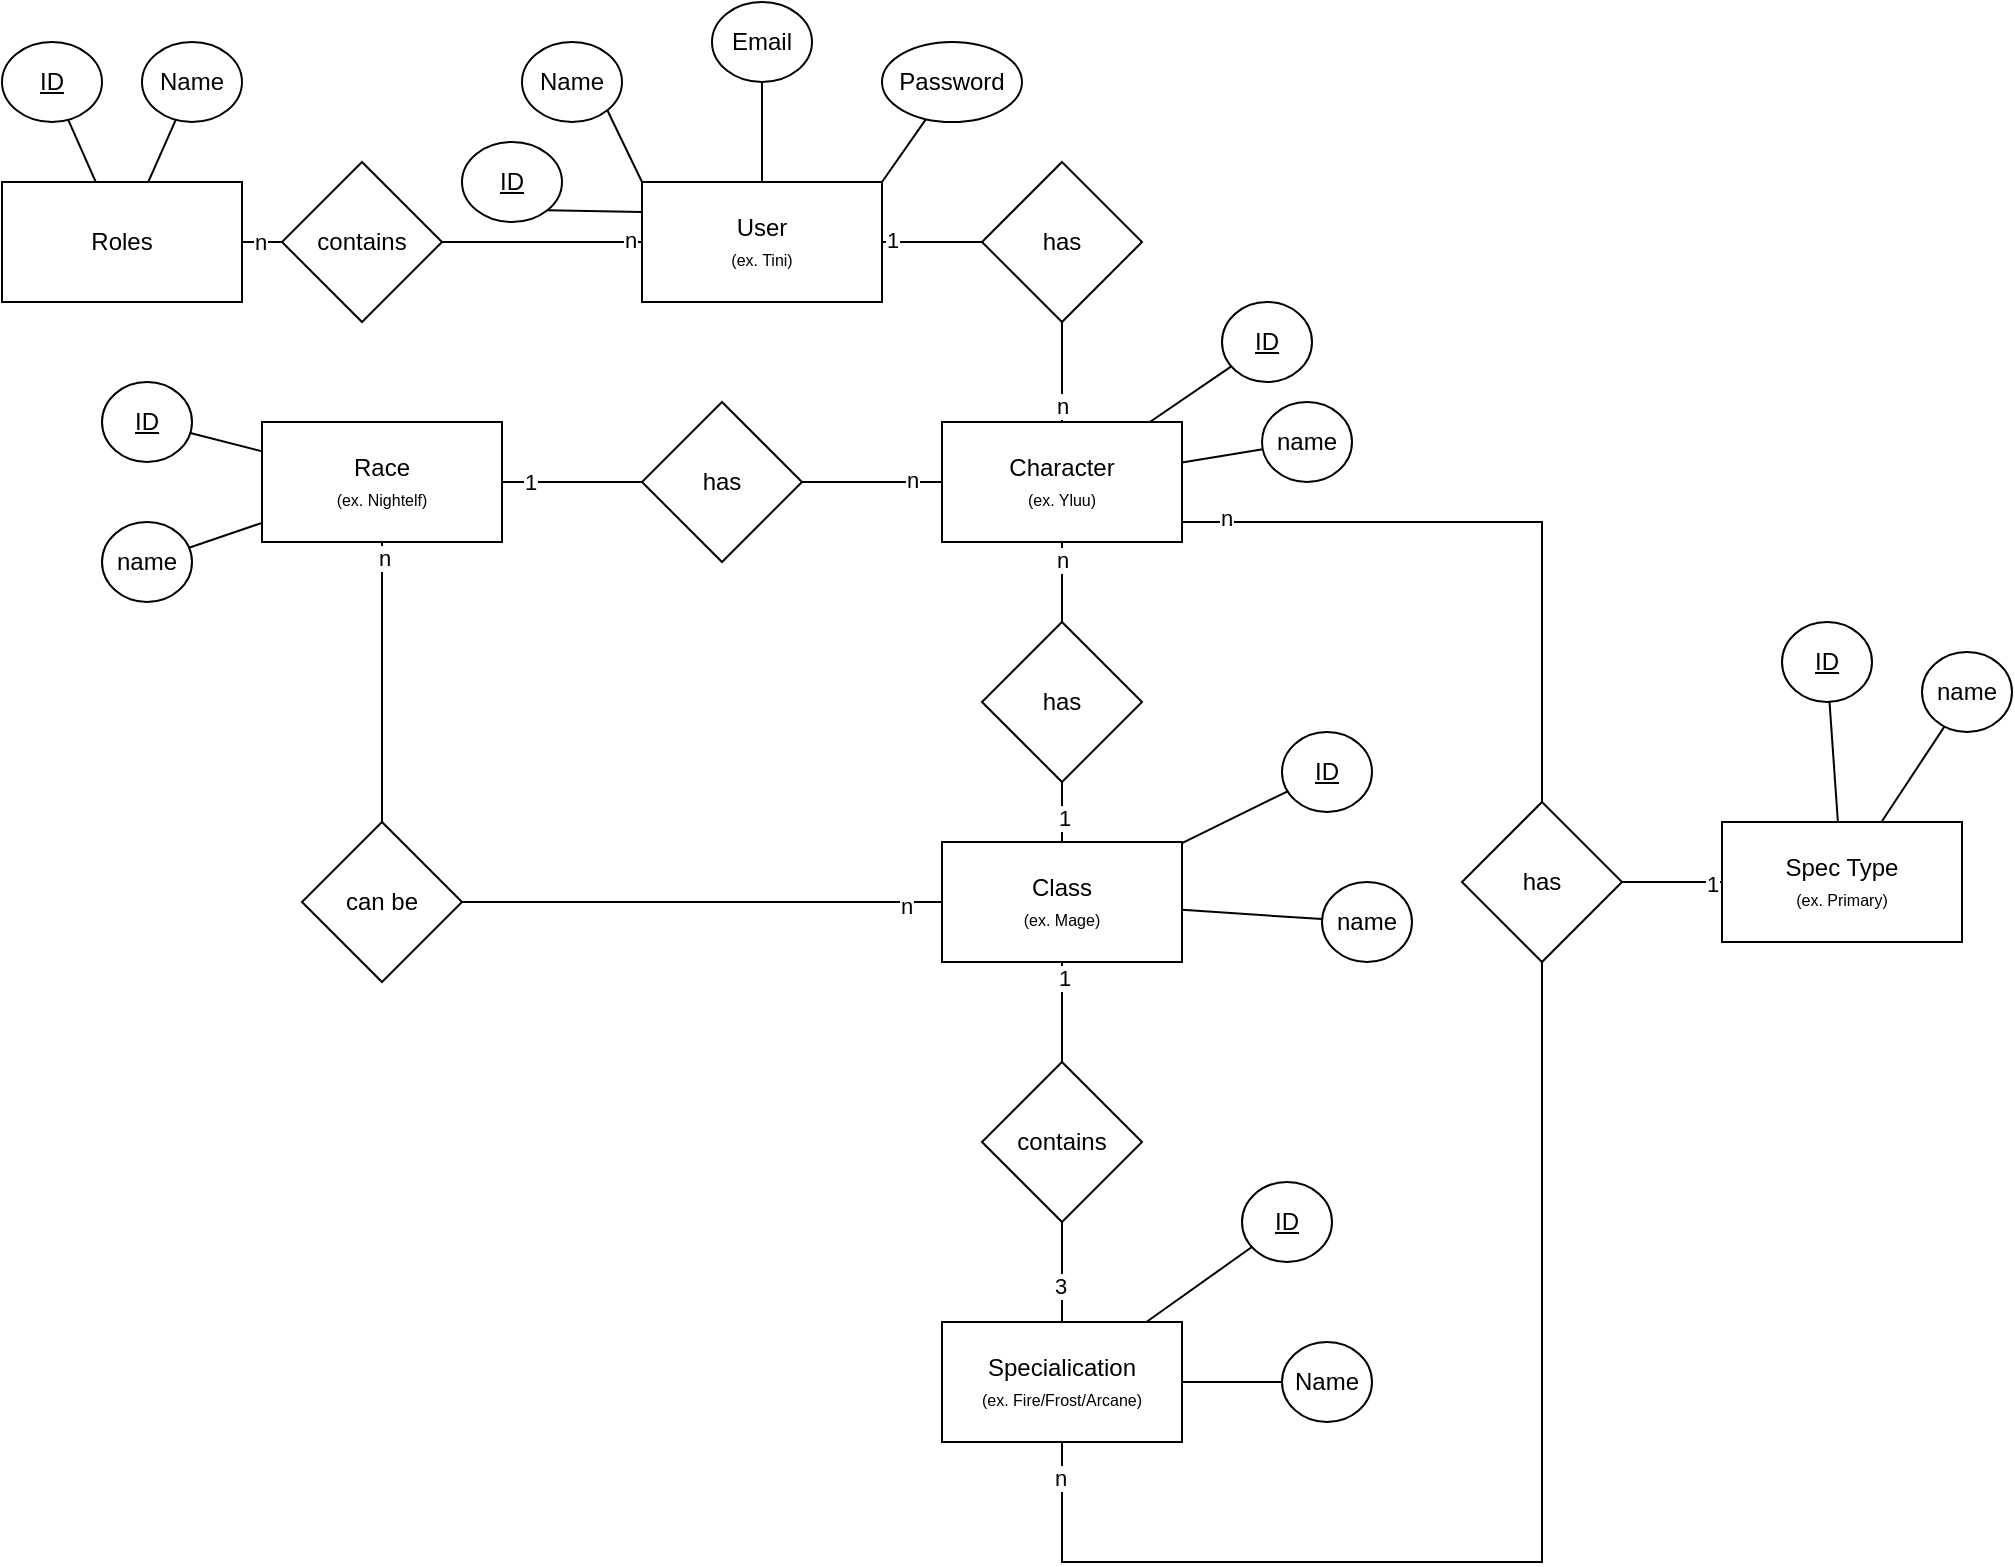 <mxfile version="14.8.3" type="github">
  <diagram id="JB6615kzIFy8jRR4zf9I" name="Page-1">
    <mxGraphModel dx="678" dy="660" grid="1" gridSize="10" guides="1" tooltips="1" connect="1" arrows="1" fold="1" page="1" pageScale="1" pageWidth="850" pageHeight="1100" math="0" shadow="0">
      <root>
        <mxCell id="0" />
        <mxCell id="1" parent="0" />
        <mxCell id="i0beeNznbnjG34a0zRB_-55" style="rounded=0;orthogonalLoop=1;jettySize=auto;html=1;startArrow=none;startFill=0;endArrow=none;endFill=0;" edge="1" parent="1" source="i0beeNznbnjG34a0zRB_-2" target="i0beeNznbnjG34a0zRB_-54">
          <mxGeometry relative="1" as="geometry" />
        </mxCell>
        <mxCell id="i0beeNznbnjG34a0zRB_-57" style="edgeStyle=none;rounded=0;orthogonalLoop=1;jettySize=auto;html=1;startArrow=none;startFill=0;endArrow=none;endFill=0;" edge="1" parent="1" source="i0beeNznbnjG34a0zRB_-2" target="i0beeNznbnjG34a0zRB_-56">
          <mxGeometry relative="1" as="geometry" />
        </mxCell>
        <mxCell id="i0beeNznbnjG34a0zRB_-61" style="edgeStyle=orthogonalEdgeStyle;rounded=0;orthogonalLoop=1;jettySize=auto;html=1;startArrow=none;startFill=0;endArrow=none;endFill=0;" edge="1" parent="1" source="i0beeNznbnjG34a0zRB_-2" target="i0beeNznbnjG34a0zRB_-60">
          <mxGeometry relative="1" as="geometry" />
        </mxCell>
        <mxCell id="i0beeNznbnjG34a0zRB_-63" value="n" style="edgeLabel;html=1;align=center;verticalAlign=middle;resizable=0;points=[];" vertex="1" connectable="0" parent="i0beeNznbnjG34a0zRB_-61">
          <mxGeometry x="-0.543" relative="1" as="geometry">
            <mxPoint as="offset" />
          </mxGeometry>
        </mxCell>
        <mxCell id="i0beeNznbnjG34a0zRB_-121" style="edgeStyle=orthogonalEdgeStyle;rounded=0;orthogonalLoop=1;jettySize=auto;html=1;startArrow=none;startFill=0;endArrow=none;endFill=0;" edge="1" parent="1" source="i0beeNznbnjG34a0zRB_-2" target="i0beeNznbnjG34a0zRB_-119">
          <mxGeometry relative="1" as="geometry">
            <Array as="points">
              <mxPoint x="840" y="400" />
            </Array>
          </mxGeometry>
        </mxCell>
        <mxCell id="i0beeNznbnjG34a0zRB_-125" value="n" style="edgeLabel;html=1;align=center;verticalAlign=middle;resizable=0;points=[];" vertex="1" connectable="0" parent="i0beeNznbnjG34a0zRB_-121">
          <mxGeometry x="-0.864" y="2" relative="1" as="geometry">
            <mxPoint as="offset" />
          </mxGeometry>
        </mxCell>
        <mxCell id="i0beeNznbnjG34a0zRB_-2" value="Character&lt;br&gt;&lt;font style=&quot;font-size: 8px&quot;&gt;(ex. Yluu)&lt;/font&gt;" style="rounded=0;whiteSpace=wrap;html=1;" vertex="1" parent="1">
          <mxGeometry x="540" y="350" width="120" height="60" as="geometry" />
        </mxCell>
        <mxCell id="i0beeNznbnjG34a0zRB_-29" style="edgeStyle=orthogonalEdgeStyle;rounded=0;orthogonalLoop=1;jettySize=auto;html=1;startArrow=none;startFill=0;endArrow=none;endFill=0;" edge="1" parent="1" source="i0beeNznbnjG34a0zRB_-27" target="i0beeNznbnjG34a0zRB_-2">
          <mxGeometry relative="1" as="geometry" />
        </mxCell>
        <mxCell id="i0beeNznbnjG34a0zRB_-30" value="n" style="edgeLabel;html=1;align=center;verticalAlign=middle;resizable=0;points=[];" vertex="1" connectable="0" parent="i0beeNznbnjG34a0zRB_-29">
          <mxGeometry x="0.682" relative="1" as="geometry">
            <mxPoint as="offset" />
          </mxGeometry>
        </mxCell>
        <mxCell id="i0beeNznbnjG34a0zRB_-27" value="has" style="rhombus;whiteSpace=wrap;html=1;" vertex="1" parent="1">
          <mxGeometry x="560" y="220" width="80" height="80" as="geometry" />
        </mxCell>
        <mxCell id="i0beeNznbnjG34a0zRB_-28" style="edgeStyle=orthogonalEdgeStyle;rounded=0;orthogonalLoop=1;jettySize=auto;html=1;startArrow=none;startFill=0;endArrow=none;endFill=0;" edge="1" parent="1" source="i0beeNznbnjG34a0zRB_-1" target="i0beeNznbnjG34a0zRB_-27">
          <mxGeometry relative="1" as="geometry" />
        </mxCell>
        <mxCell id="i0beeNznbnjG34a0zRB_-31" value="1" style="edgeLabel;html=1;align=center;verticalAlign=middle;resizable=0;points=[];" vertex="1" connectable="0" parent="i0beeNznbnjG34a0zRB_-28">
          <mxGeometry x="-0.827" y="1" relative="1" as="geometry">
            <mxPoint as="offset" />
          </mxGeometry>
        </mxCell>
        <mxCell id="i0beeNznbnjG34a0zRB_-54" value="ID" style="ellipse;whiteSpace=wrap;html=1;fontStyle=4" vertex="1" parent="1">
          <mxGeometry x="680" y="290" width="45" height="40" as="geometry" />
        </mxCell>
        <mxCell id="i0beeNznbnjG34a0zRB_-56" value="name" style="ellipse;whiteSpace=wrap;html=1;" vertex="1" parent="1">
          <mxGeometry x="700" y="340" width="45" height="40" as="geometry" />
        </mxCell>
        <mxCell id="i0beeNznbnjG34a0zRB_-62" style="edgeStyle=orthogonalEdgeStyle;rounded=0;orthogonalLoop=1;jettySize=auto;html=1;startArrow=none;startFill=0;endArrow=none;endFill=0;" edge="1" parent="1" source="i0beeNznbnjG34a0zRB_-59" target="i0beeNznbnjG34a0zRB_-60">
          <mxGeometry relative="1" as="geometry" />
        </mxCell>
        <mxCell id="i0beeNznbnjG34a0zRB_-65" value="1" style="edgeLabel;html=1;align=center;verticalAlign=middle;resizable=0;points=[];" vertex="1" connectable="0" parent="i0beeNznbnjG34a0zRB_-62">
          <mxGeometry x="-0.524" y="-1" relative="1" as="geometry">
            <mxPoint as="offset" />
          </mxGeometry>
        </mxCell>
        <mxCell id="i0beeNznbnjG34a0zRB_-72" style="edgeStyle=orthogonalEdgeStyle;rounded=0;orthogonalLoop=1;jettySize=auto;html=1;startArrow=none;startFill=0;endArrow=none;endFill=0;" edge="1" parent="1" source="i0beeNznbnjG34a0zRB_-59" target="i0beeNznbnjG34a0zRB_-71">
          <mxGeometry relative="1" as="geometry" />
        </mxCell>
        <mxCell id="i0beeNznbnjG34a0zRB_-75" value="1" style="edgeLabel;html=1;align=center;verticalAlign=middle;resizable=0;points=[];" vertex="1" connectable="0" parent="i0beeNznbnjG34a0zRB_-72">
          <mxGeometry x="-0.707" y="1" relative="1" as="geometry">
            <mxPoint as="offset" />
          </mxGeometry>
        </mxCell>
        <mxCell id="i0beeNznbnjG34a0zRB_-59" value="Class&lt;br&gt;&lt;font style=&quot;font-size: 8px&quot;&gt;(ex. Mage)&lt;/font&gt;" style="rounded=0;whiteSpace=wrap;html=1;" vertex="1" parent="1">
          <mxGeometry x="540" y="560" width="120" height="60" as="geometry" />
        </mxCell>
        <mxCell id="i0beeNznbnjG34a0zRB_-60" value="has" style="rhombus;whiteSpace=wrap;html=1;" vertex="1" parent="1">
          <mxGeometry x="560" y="450" width="80" height="80" as="geometry" />
        </mxCell>
        <mxCell id="i0beeNznbnjG34a0zRB_-68" style="edgeStyle=none;rounded=0;orthogonalLoop=1;jettySize=auto;html=1;startArrow=none;startFill=0;endArrow=none;endFill=0;" edge="1" parent="1" source="i0beeNznbnjG34a0zRB_-66" target="i0beeNznbnjG34a0zRB_-59">
          <mxGeometry relative="1" as="geometry" />
        </mxCell>
        <mxCell id="i0beeNznbnjG34a0zRB_-66" value="ID" style="ellipse;whiteSpace=wrap;html=1;fontStyle=4" vertex="1" parent="1">
          <mxGeometry x="710" y="505" width="45" height="40" as="geometry" />
        </mxCell>
        <mxCell id="i0beeNznbnjG34a0zRB_-69" style="edgeStyle=none;rounded=0;orthogonalLoop=1;jettySize=auto;html=1;startArrow=none;startFill=0;endArrow=none;endFill=0;" edge="1" parent="1" source="i0beeNznbnjG34a0zRB_-67" target="i0beeNznbnjG34a0zRB_-59">
          <mxGeometry relative="1" as="geometry" />
        </mxCell>
        <mxCell id="i0beeNznbnjG34a0zRB_-67" value="name" style="ellipse;whiteSpace=wrap;html=1;" vertex="1" parent="1">
          <mxGeometry x="730" y="580" width="45" height="40" as="geometry" />
        </mxCell>
        <mxCell id="i0beeNznbnjG34a0zRB_-77" style="rounded=0;orthogonalLoop=1;jettySize=auto;html=1;startArrow=none;startFill=0;endArrow=none;endFill=0;" edge="1" parent="1" source="i0beeNznbnjG34a0zRB_-70" target="i0beeNznbnjG34a0zRB_-76">
          <mxGeometry relative="1" as="geometry" />
        </mxCell>
        <mxCell id="i0beeNznbnjG34a0zRB_-80" style="edgeStyle=none;rounded=0;orthogonalLoop=1;jettySize=auto;html=1;startArrow=none;startFill=0;endArrow=none;endFill=0;" edge="1" parent="1" source="i0beeNznbnjG34a0zRB_-70" target="i0beeNznbnjG34a0zRB_-79">
          <mxGeometry relative="1" as="geometry" />
        </mxCell>
        <mxCell id="i0beeNznbnjG34a0zRB_-70" value="Specialication&lt;br&gt;&lt;font style=&quot;font-size: 8px&quot;&gt;(ex. Fire/Frost/Arcane)&lt;/font&gt;" style="rounded=0;whiteSpace=wrap;html=1;" vertex="1" parent="1">
          <mxGeometry x="540" y="800" width="120" height="60" as="geometry" />
        </mxCell>
        <mxCell id="i0beeNznbnjG34a0zRB_-73" style="edgeStyle=orthogonalEdgeStyle;rounded=0;orthogonalLoop=1;jettySize=auto;html=1;startArrow=none;startFill=0;endArrow=none;endFill=0;" edge="1" parent="1" source="i0beeNznbnjG34a0zRB_-71" target="i0beeNznbnjG34a0zRB_-70">
          <mxGeometry relative="1" as="geometry" />
        </mxCell>
        <mxCell id="i0beeNznbnjG34a0zRB_-74" value="3" style="edgeLabel;html=1;align=center;verticalAlign=middle;resizable=0;points=[];" vertex="1" connectable="0" parent="i0beeNznbnjG34a0zRB_-73">
          <mxGeometry x="0.28" y="-1" relative="1" as="geometry">
            <mxPoint as="offset" />
          </mxGeometry>
        </mxCell>
        <mxCell id="i0beeNznbnjG34a0zRB_-71" value="contains" style="rhombus;whiteSpace=wrap;html=1;" vertex="1" parent="1">
          <mxGeometry x="560" y="670" width="80" height="80" as="geometry" />
        </mxCell>
        <mxCell id="i0beeNznbnjG34a0zRB_-76" value="ID" style="ellipse;whiteSpace=wrap;html=1;fontStyle=4" vertex="1" parent="1">
          <mxGeometry x="690" y="730" width="45" height="40" as="geometry" />
        </mxCell>
        <mxCell id="i0beeNznbnjG34a0zRB_-79" value="Name" style="ellipse;whiteSpace=wrap;html=1;" vertex="1" parent="1">
          <mxGeometry x="710" y="810" width="45" height="40" as="geometry" />
        </mxCell>
        <mxCell id="i0beeNznbnjG34a0zRB_-104" style="edgeStyle=orthogonalEdgeStyle;rounded=0;orthogonalLoop=1;jettySize=auto;html=1;startArrow=none;startFill=0;endArrow=none;endFill=0;" edge="1" parent="1" source="i0beeNznbnjG34a0zRB_-82" target="i0beeNznbnjG34a0zRB_-103">
          <mxGeometry relative="1" as="geometry">
            <Array as="points">
              <mxPoint x="260" y="505" />
            </Array>
          </mxGeometry>
        </mxCell>
        <mxCell id="i0beeNznbnjG34a0zRB_-106" value="n" style="edgeLabel;html=1;align=center;verticalAlign=middle;resizable=0;points=[];" vertex="1" connectable="0" parent="i0beeNznbnjG34a0zRB_-104">
          <mxGeometry x="-0.888" y="1" relative="1" as="geometry">
            <mxPoint as="offset" />
          </mxGeometry>
        </mxCell>
        <mxCell id="i0beeNznbnjG34a0zRB_-82" value="Race&lt;br&gt;&lt;font style=&quot;font-size: 8px&quot;&gt;(ex. Nightelf)&lt;/font&gt;" style="rounded=0;whiteSpace=wrap;html=1;" vertex="1" parent="1">
          <mxGeometry x="200" y="350" width="120" height="60" as="geometry" />
        </mxCell>
        <mxCell id="i0beeNznbnjG34a0zRB_-84" style="edgeStyle=orthogonalEdgeStyle;rounded=0;orthogonalLoop=1;jettySize=auto;html=1;startArrow=none;startFill=0;endArrow=none;endFill=0;" edge="1" parent="1" source="i0beeNznbnjG34a0zRB_-83" target="i0beeNznbnjG34a0zRB_-2">
          <mxGeometry relative="1" as="geometry" />
        </mxCell>
        <mxCell id="i0beeNznbnjG34a0zRB_-86" value="n" style="edgeLabel;html=1;align=center;verticalAlign=middle;resizable=0;points=[];" vertex="1" connectable="0" parent="i0beeNznbnjG34a0zRB_-84">
          <mxGeometry x="0.574" y="1" relative="1" as="geometry">
            <mxPoint as="offset" />
          </mxGeometry>
        </mxCell>
        <mxCell id="i0beeNznbnjG34a0zRB_-85" style="edgeStyle=orthogonalEdgeStyle;rounded=0;orthogonalLoop=1;jettySize=auto;html=1;startArrow=none;startFill=0;endArrow=none;endFill=0;" edge="1" parent="1" source="i0beeNznbnjG34a0zRB_-83" target="i0beeNznbnjG34a0zRB_-82">
          <mxGeometry relative="1" as="geometry" />
        </mxCell>
        <mxCell id="i0beeNznbnjG34a0zRB_-87" value="1" style="edgeLabel;html=1;align=center;verticalAlign=middle;resizable=0;points=[];" vertex="1" connectable="0" parent="i0beeNznbnjG34a0zRB_-85">
          <mxGeometry x="0.618" relative="1" as="geometry">
            <mxPoint as="offset" />
          </mxGeometry>
        </mxCell>
        <mxCell id="i0beeNznbnjG34a0zRB_-83" value="has" style="rhombus;whiteSpace=wrap;html=1;" vertex="1" parent="1">
          <mxGeometry x="390" y="340" width="80" height="80" as="geometry" />
        </mxCell>
        <mxCell id="i0beeNznbnjG34a0zRB_-91" style="rounded=0;orthogonalLoop=1;jettySize=auto;html=1;startArrow=none;startFill=0;endArrow=none;endFill=0;" edge="1" parent="1" source="i0beeNznbnjG34a0zRB_-88" target="i0beeNznbnjG34a0zRB_-82">
          <mxGeometry relative="1" as="geometry" />
        </mxCell>
        <mxCell id="i0beeNznbnjG34a0zRB_-88" value="ID" style="ellipse;whiteSpace=wrap;html=1;fontStyle=4" vertex="1" parent="1">
          <mxGeometry x="120" y="330" width="45" height="40" as="geometry" />
        </mxCell>
        <mxCell id="i0beeNznbnjG34a0zRB_-90" style="edgeStyle=none;rounded=0;orthogonalLoop=1;jettySize=auto;html=1;startArrow=none;startFill=0;endArrow=none;endFill=0;" edge="1" parent="1" source="i0beeNznbnjG34a0zRB_-89" target="i0beeNznbnjG34a0zRB_-82">
          <mxGeometry relative="1" as="geometry" />
        </mxCell>
        <mxCell id="i0beeNznbnjG34a0zRB_-89" value="name" style="ellipse;whiteSpace=wrap;html=1;" vertex="1" parent="1">
          <mxGeometry x="120" y="400" width="45" height="40" as="geometry" />
        </mxCell>
        <mxCell id="i0beeNznbnjG34a0zRB_-105" style="edgeStyle=orthogonalEdgeStyle;rounded=0;orthogonalLoop=1;jettySize=auto;html=1;startArrow=none;startFill=0;endArrow=none;endFill=0;exitX=1;exitY=0.5;exitDx=0;exitDy=0;" edge="1" parent="1" source="i0beeNznbnjG34a0zRB_-103" target="i0beeNznbnjG34a0zRB_-59">
          <mxGeometry relative="1" as="geometry">
            <Array as="points" />
          </mxGeometry>
        </mxCell>
        <mxCell id="i0beeNznbnjG34a0zRB_-107" value="n" style="edgeLabel;html=1;align=center;verticalAlign=middle;resizable=0;points=[];" vertex="1" connectable="0" parent="i0beeNznbnjG34a0zRB_-105">
          <mxGeometry x="0.852" y="-2" relative="1" as="geometry">
            <mxPoint as="offset" />
          </mxGeometry>
        </mxCell>
        <mxCell id="i0beeNznbnjG34a0zRB_-103" value="can be" style="rhombus;whiteSpace=wrap;html=1;" vertex="1" parent="1">
          <mxGeometry x="220" y="550" width="80" height="80" as="geometry" />
        </mxCell>
        <mxCell id="i0beeNznbnjG34a0zRB_-22" style="edgeStyle=orthogonalEdgeStyle;rounded=0;orthogonalLoop=1;jettySize=auto;html=1;startArrow=none;startFill=0;endArrow=none;endFill=0;" edge="1" parent="1" source="i0beeNznbnjG34a0zRB_-20" target="i0beeNznbnjG34a0zRB_-3">
          <mxGeometry x="70" y="140" as="geometry" />
        </mxCell>
        <mxCell id="i0beeNznbnjG34a0zRB_-25" value="n" style="edgeLabel;html=1;align=center;verticalAlign=middle;resizable=0;points=[];" vertex="1" connectable="0" parent="i0beeNznbnjG34a0zRB_-22">
          <mxGeometry x="0.7" relative="1" as="geometry">
            <mxPoint as="offset" />
          </mxGeometry>
        </mxCell>
        <mxCell id="i0beeNznbnjG34a0zRB_-20" value="contains" style="rhombus;whiteSpace=wrap;html=1;" vertex="1" parent="1">
          <mxGeometry x="210" y="220" width="80" height="80" as="geometry" />
        </mxCell>
        <mxCell id="i0beeNznbnjG34a0zRB_-21" style="edgeStyle=orthogonalEdgeStyle;rounded=0;orthogonalLoop=1;jettySize=auto;html=1;entryX=1;entryY=0.5;entryDx=0;entryDy=0;startArrow=none;startFill=0;endArrow=none;endFill=0;" edge="1" parent="1" source="i0beeNznbnjG34a0zRB_-1" target="i0beeNznbnjG34a0zRB_-20">
          <mxGeometry x="70" y="140" as="geometry" />
        </mxCell>
        <mxCell id="i0beeNznbnjG34a0zRB_-23" value="n" style="edgeLabel;html=1;align=center;verticalAlign=middle;resizable=0;points=[];" vertex="1" connectable="0" parent="i0beeNznbnjG34a0zRB_-21">
          <mxGeometry x="-0.872" y="-1" relative="1" as="geometry">
            <mxPoint as="offset" />
          </mxGeometry>
        </mxCell>
        <mxCell id="i0beeNznbnjG34a0zRB_-3" value="Roles" style="rounded=0;whiteSpace=wrap;html=1;" vertex="1" parent="1">
          <mxGeometry x="70" y="230" width="120" height="60" as="geometry" />
        </mxCell>
        <mxCell id="i0beeNznbnjG34a0zRB_-15" style="edgeStyle=none;rounded=0;orthogonalLoop=1;jettySize=auto;html=1;startArrow=none;startFill=0;endArrow=none;endFill=0;" edge="1" parent="1" source="i0beeNznbnjG34a0zRB_-11" target="i0beeNznbnjG34a0zRB_-3">
          <mxGeometry x="70" y="160" as="geometry" />
        </mxCell>
        <mxCell id="i0beeNznbnjG34a0zRB_-11" value="ID" style="ellipse;whiteSpace=wrap;html=1;fontStyle=4" vertex="1" parent="1">
          <mxGeometry x="70" y="160" width="50" height="40" as="geometry" />
        </mxCell>
        <mxCell id="i0beeNznbnjG34a0zRB_-16" style="edgeStyle=none;rounded=0;orthogonalLoop=1;jettySize=auto;html=1;startArrow=none;startFill=0;endArrow=none;endFill=0;" edge="1" parent="1" source="i0beeNznbnjG34a0zRB_-12" target="i0beeNznbnjG34a0zRB_-3">
          <mxGeometry x="70" y="160" as="geometry" />
        </mxCell>
        <mxCell id="i0beeNznbnjG34a0zRB_-12" value="Name" style="ellipse;whiteSpace=wrap;html=1;" vertex="1" parent="1">
          <mxGeometry x="140" y="160" width="50" height="40" as="geometry" />
        </mxCell>
        <mxCell id="i0beeNznbnjG34a0zRB_-1" value="User&lt;br&gt;&lt;font style=&quot;font-size: 8px&quot;&gt;(ex. Tini)&lt;/font&gt;" style="rounded=0;whiteSpace=wrap;html=1;" vertex="1" parent="1">
          <mxGeometry x="390" y="230" width="120" height="60" as="geometry" />
        </mxCell>
        <mxCell id="i0beeNznbnjG34a0zRB_-10" style="edgeStyle=none;rounded=0;orthogonalLoop=1;jettySize=auto;html=1;exitX=1;exitY=1;exitDx=0;exitDy=0;entryX=0;entryY=0;entryDx=0;entryDy=0;startArrow=none;startFill=0;endArrow=none;endFill=0;" edge="1" parent="1" source="i0beeNznbnjG34a0zRB_-4" target="i0beeNznbnjG34a0zRB_-1">
          <mxGeometry x="300" y="140" as="geometry" />
        </mxCell>
        <mxCell id="i0beeNznbnjG34a0zRB_-4" value="Name" style="ellipse;whiteSpace=wrap;html=1;" vertex="1" parent="1">
          <mxGeometry x="330" y="160" width="50" height="40" as="geometry" />
        </mxCell>
        <mxCell id="i0beeNznbnjG34a0zRB_-9" style="edgeStyle=none;rounded=0;orthogonalLoop=1;jettySize=auto;html=1;exitX=0.5;exitY=1;exitDx=0;exitDy=0;entryX=0.5;entryY=0;entryDx=0;entryDy=0;startArrow=none;startFill=0;endArrow=none;endFill=0;" edge="1" parent="1" source="i0beeNznbnjG34a0zRB_-6" target="i0beeNznbnjG34a0zRB_-1">
          <mxGeometry x="300" y="140" as="geometry" />
        </mxCell>
        <mxCell id="i0beeNznbnjG34a0zRB_-6" value="Email" style="ellipse;whiteSpace=wrap;html=1;" vertex="1" parent="1">
          <mxGeometry x="425" y="140" width="50" height="40" as="geometry" />
        </mxCell>
        <mxCell id="i0beeNznbnjG34a0zRB_-7" value="Password" style="ellipse;whiteSpace=wrap;html=1;" vertex="1" parent="1">
          <mxGeometry x="510" y="160" width="70" height="40" as="geometry" />
        </mxCell>
        <mxCell id="i0beeNznbnjG34a0zRB_-8" style="rounded=0;orthogonalLoop=1;jettySize=auto;html=1;exitX=1;exitY=0;exitDx=0;exitDy=0;startArrow=none;startFill=0;endArrow=none;endFill=0;" edge="1" parent="1" source="i0beeNznbnjG34a0zRB_-1" target="i0beeNznbnjG34a0zRB_-7">
          <mxGeometry x="300" y="140" as="geometry" />
        </mxCell>
        <mxCell id="i0beeNznbnjG34a0zRB_-13" value="ID" style="ellipse;whiteSpace=wrap;html=1;fontStyle=4" vertex="1" parent="1">
          <mxGeometry x="300" y="210" width="50" height="40" as="geometry" />
        </mxCell>
        <mxCell id="i0beeNznbnjG34a0zRB_-14" style="edgeStyle=none;rounded=0;orthogonalLoop=1;jettySize=auto;html=1;exitX=0;exitY=0.25;exitDx=0;exitDy=0;entryX=1;entryY=1;entryDx=0;entryDy=0;startArrow=none;startFill=0;endArrow=none;endFill=0;" edge="1" parent="1" source="i0beeNznbnjG34a0zRB_-1" target="i0beeNznbnjG34a0zRB_-13">
          <mxGeometry x="300" y="140" as="geometry" />
        </mxCell>
        <mxCell id="i0beeNznbnjG34a0zRB_-122" style="edgeStyle=orthogonalEdgeStyle;rounded=0;orthogonalLoop=1;jettySize=auto;html=1;startArrow=none;startFill=0;endArrow=none;endFill=0;" edge="1" parent="1" source="i0beeNznbnjG34a0zRB_-119" target="i0beeNznbnjG34a0zRB_-70">
          <mxGeometry relative="1" as="geometry">
            <Array as="points">
              <mxPoint x="840" y="920" />
              <mxPoint x="600" y="920" />
            </Array>
          </mxGeometry>
        </mxCell>
        <mxCell id="i0beeNznbnjG34a0zRB_-124" value="n" style="edgeLabel;html=1;align=center;verticalAlign=middle;resizable=0;points=[];" vertex="1" connectable="0" parent="i0beeNznbnjG34a0zRB_-122">
          <mxGeometry x="0.94" y="1" relative="1" as="geometry">
            <mxPoint as="offset" />
          </mxGeometry>
        </mxCell>
        <mxCell id="i0beeNznbnjG34a0zRB_-134" style="edgeStyle=orthogonalEdgeStyle;rounded=0;orthogonalLoop=1;jettySize=auto;html=1;startArrow=none;startFill=0;endArrow=none;endFill=0;" edge="1" parent="1" source="i0beeNznbnjG34a0zRB_-119" target="i0beeNznbnjG34a0zRB_-129">
          <mxGeometry relative="1" as="geometry" />
        </mxCell>
        <mxCell id="i0beeNznbnjG34a0zRB_-135" value="1" style="edgeLabel;html=1;align=center;verticalAlign=middle;resizable=0;points=[];" vertex="1" connectable="0" parent="i0beeNznbnjG34a0zRB_-134">
          <mxGeometry x="0.807" y="-1" relative="1" as="geometry">
            <mxPoint as="offset" />
          </mxGeometry>
        </mxCell>
        <mxCell id="i0beeNznbnjG34a0zRB_-119" value="has" style="rhombus;whiteSpace=wrap;html=1;" vertex="1" parent="1">
          <mxGeometry x="800" y="540" width="80" height="80" as="geometry" />
        </mxCell>
        <mxCell id="i0beeNznbnjG34a0zRB_-129" value="Spec Type&lt;br&gt;&lt;font style=&quot;font-size: 8px&quot;&gt;(ex. Primary)&lt;/font&gt;" style="rounded=0;whiteSpace=wrap;html=1;" vertex="1" parent="1">
          <mxGeometry x="930" y="550" width="120" height="60" as="geometry" />
        </mxCell>
        <mxCell id="i0beeNznbnjG34a0zRB_-131" style="edgeStyle=none;rounded=0;orthogonalLoop=1;jettySize=auto;html=1;startArrow=none;startFill=0;endArrow=none;endFill=0;" edge="1" parent="1" source="i0beeNznbnjG34a0zRB_-130" target="i0beeNznbnjG34a0zRB_-129">
          <mxGeometry relative="1" as="geometry" />
        </mxCell>
        <mxCell id="i0beeNznbnjG34a0zRB_-130" value="ID" style="ellipse;whiteSpace=wrap;html=1;fontStyle=4" vertex="1" parent="1">
          <mxGeometry x="960" y="450" width="45" height="40" as="geometry" />
        </mxCell>
        <mxCell id="i0beeNznbnjG34a0zRB_-133" style="edgeStyle=none;rounded=0;orthogonalLoop=1;jettySize=auto;html=1;startArrow=none;startFill=0;endArrow=none;endFill=0;" edge="1" parent="1" source="i0beeNznbnjG34a0zRB_-132" target="i0beeNznbnjG34a0zRB_-129">
          <mxGeometry relative="1" as="geometry" />
        </mxCell>
        <mxCell id="i0beeNznbnjG34a0zRB_-132" value="name" style="ellipse;whiteSpace=wrap;html=1;fontStyle=0" vertex="1" parent="1">
          <mxGeometry x="1030" y="465" width="45" height="40" as="geometry" />
        </mxCell>
      </root>
    </mxGraphModel>
  </diagram>
</mxfile>
